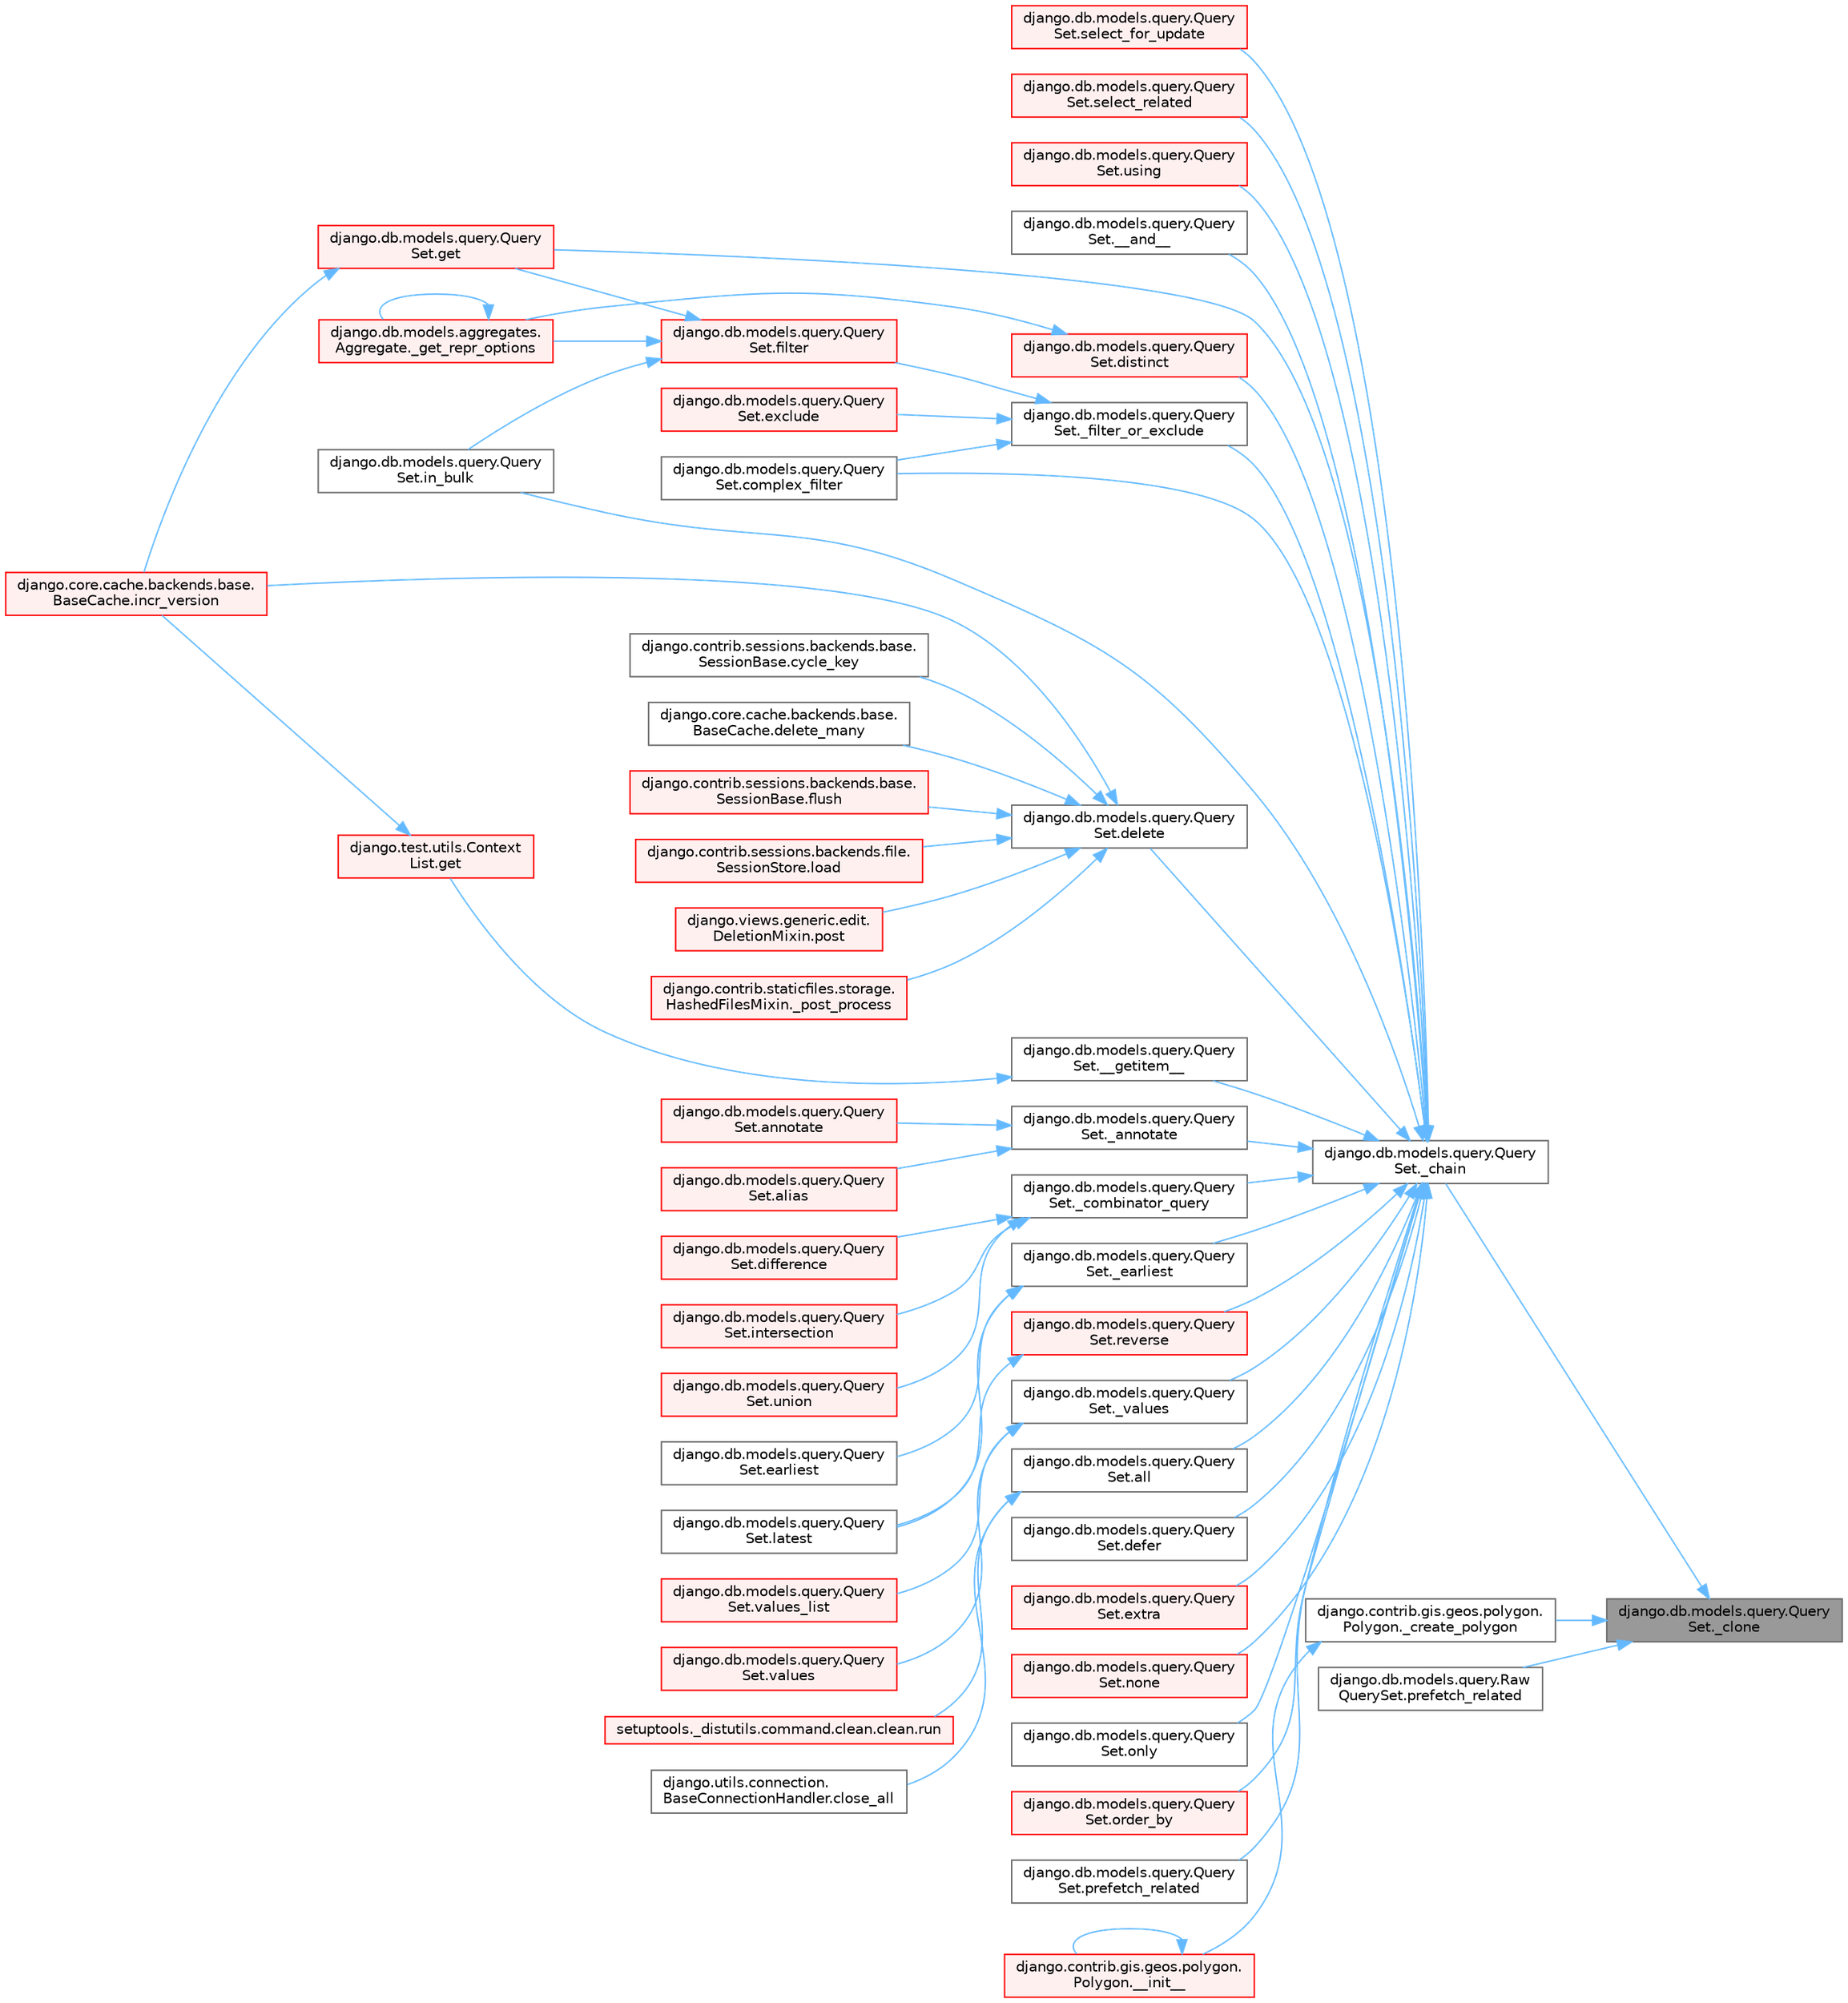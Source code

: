 digraph "django.db.models.query.QuerySet._clone"
{
 // LATEX_PDF_SIZE
  bgcolor="transparent";
  edge [fontname=Helvetica,fontsize=10,labelfontname=Helvetica,labelfontsize=10];
  node [fontname=Helvetica,fontsize=10,shape=box,height=0.2,width=0.4];
  rankdir="RL";
  Node1 [id="Node000001",label="django.db.models.query.Query\lSet._clone",height=0.2,width=0.4,color="gray40", fillcolor="grey60", style="filled", fontcolor="black",tooltip=" "];
  Node1 -> Node2 [id="edge1_Node000001_Node000002",dir="back",color="steelblue1",style="solid",tooltip=" "];
  Node2 [id="Node000002",label="django.db.models.query.Query\lSet._chain",height=0.2,width=0.4,color="grey40", fillcolor="white", style="filled",URL="$classdjango_1_1db_1_1models_1_1query_1_1_query_set.html#a182d4dbe4af5d2d79141ccb1e5b0d103",tooltip=" "];
  Node2 -> Node3 [id="edge2_Node000002_Node000003",dir="back",color="steelblue1",style="solid",tooltip=" "];
  Node3 [id="Node000003",label="django.db.models.query.Query\lSet.__and__",height=0.2,width=0.4,color="grey40", fillcolor="white", style="filled",URL="$classdjango_1_1db_1_1models_1_1query_1_1_query_set.html#a3544b5f1ac2aa3ce0866554f3b0feeb9",tooltip=" "];
  Node2 -> Node4 [id="edge3_Node000002_Node000004",dir="back",color="steelblue1",style="solid",tooltip=" "];
  Node4 [id="Node000004",label="django.db.models.query.Query\lSet.__getitem__",height=0.2,width=0.4,color="grey40", fillcolor="white", style="filled",URL="$classdjango_1_1db_1_1models_1_1query_1_1_query_set.html#a61cc596a0209965dbd2094b6e717bb50",tooltip=" "];
  Node4 -> Node5 [id="edge4_Node000004_Node000005",dir="back",color="steelblue1",style="solid",tooltip=" "];
  Node5 [id="Node000005",label="django.test.utils.Context\lList.get",height=0.2,width=0.4,color="red", fillcolor="#FFF0F0", style="filled",URL="$classdjango_1_1test_1_1utils_1_1_context_list.html#a1797663a8ac92f44dcb9ad281a896842",tooltip=" "];
  Node5 -> Node507 [id="edge5_Node000005_Node000507",dir="back",color="steelblue1",style="solid",tooltip=" "];
  Node507 [id="Node000507",label="django.core.cache.backends.base.\lBaseCache.incr_version",height=0.2,width=0.4,color="red", fillcolor="#FFF0F0", style="filled",URL="$classdjango_1_1core_1_1cache_1_1backends_1_1base_1_1_base_cache.html#a3ac7d74ffcfca67e2afee86ecf858b34",tooltip=" "];
  Node2 -> Node3182 [id="edge6_Node000002_Node003182",dir="back",color="steelblue1",style="solid",tooltip=" "];
  Node3182 [id="Node003182",label="django.db.models.query.Query\lSet._annotate",height=0.2,width=0.4,color="grey40", fillcolor="white", style="filled",URL="$classdjango_1_1db_1_1models_1_1query_1_1_query_set.html#afabda1d66ae4492de2f44d5d81a3a571",tooltip=" "];
  Node3182 -> Node3183 [id="edge7_Node003182_Node003183",dir="back",color="steelblue1",style="solid",tooltip=" "];
  Node3183 [id="Node003183",label="django.db.models.query.Query\lSet.alias",height=0.2,width=0.4,color="red", fillcolor="#FFF0F0", style="filled",URL="$classdjango_1_1db_1_1models_1_1query_1_1_query_set.html#a896674021318d512b00a9acfd0871558",tooltip=" "];
  Node3182 -> Node3210 [id="edge8_Node003182_Node003210",dir="back",color="steelblue1",style="solid",tooltip=" "];
  Node3210 [id="Node003210",label="django.db.models.query.Query\lSet.annotate",height=0.2,width=0.4,color="red", fillcolor="#FFF0F0", style="filled",URL="$classdjango_1_1db_1_1models_1_1query_1_1_query_set.html#a9428fbad0d9fa93df3416a893a61d260",tooltip=" "];
  Node2 -> Node3213 [id="edge9_Node000002_Node003213",dir="back",color="steelblue1",style="solid",tooltip=" "];
  Node3213 [id="Node003213",label="django.db.models.query.Query\lSet._combinator_query",height=0.2,width=0.4,color="grey40", fillcolor="white", style="filled",URL="$classdjango_1_1db_1_1models_1_1query_1_1_query_set.html#a70c106caa8c283f18ed8b1a29fe29bcc",tooltip=" "];
  Node3213 -> Node3214 [id="edge10_Node003213_Node003214",dir="back",color="steelblue1",style="solid",tooltip=" "];
  Node3214 [id="Node003214",label="django.db.models.query.Query\lSet.difference",height=0.2,width=0.4,color="red", fillcolor="#FFF0F0", style="filled",URL="$classdjango_1_1db_1_1models_1_1query_1_1_query_set.html#addfe7940d5426c8aa1de0c90ac87828f",tooltip=" "];
  Node3213 -> Node3217 [id="edge11_Node003213_Node003217",dir="back",color="steelblue1",style="solid",tooltip=" "];
  Node3217 [id="Node003217",label="django.db.models.query.Query\lSet.intersection",height=0.2,width=0.4,color="red", fillcolor="#FFF0F0", style="filled",URL="$classdjango_1_1db_1_1models_1_1query_1_1_query_set.html#a26e1070c517dba907c27f1d749c64778",tooltip=" "];
  Node3213 -> Node3222 [id="edge12_Node003213_Node003222",dir="back",color="steelblue1",style="solid",tooltip=" "];
  Node3222 [id="Node003222",label="django.db.models.query.Query\lSet.union",height=0.2,width=0.4,color="red", fillcolor="#FFF0F0", style="filled",URL="$classdjango_1_1db_1_1models_1_1query_1_1_query_set.html#a7bb660fbd05a13b9f3eb907f5fb410e7",tooltip=" "];
  Node2 -> Node3225 [id="edge13_Node000002_Node003225",dir="back",color="steelblue1",style="solid",tooltip=" "];
  Node3225 [id="Node003225",label="django.db.models.query.Query\lSet._earliest",height=0.2,width=0.4,color="grey40", fillcolor="white", style="filled",URL="$classdjango_1_1db_1_1models_1_1query_1_1_query_set.html#a15f202d2d844095e39190a6ab7f209ad",tooltip=" "];
  Node3225 -> Node3226 [id="edge14_Node003225_Node003226",dir="back",color="steelblue1",style="solid",tooltip=" "];
  Node3226 [id="Node003226",label="django.db.models.query.Query\lSet.earliest",height=0.2,width=0.4,color="grey40", fillcolor="white", style="filled",URL="$classdjango_1_1db_1_1models_1_1query_1_1_query_set.html#aff24ebb1c3607e83cc804c6c6e4d9380",tooltip=" "];
  Node3225 -> Node3227 [id="edge15_Node003225_Node003227",dir="back",color="steelblue1",style="solid",tooltip=" "];
  Node3227 [id="Node003227",label="django.db.models.query.Query\lSet.latest",height=0.2,width=0.4,color="grey40", fillcolor="white", style="filled",URL="$classdjango_1_1db_1_1models_1_1query_1_1_query_set.html#aac5f9f188576b30075fc4cc8f5041cf0",tooltip=" "];
  Node2 -> Node3228 [id="edge16_Node000002_Node003228",dir="back",color="steelblue1",style="solid",tooltip=" "];
  Node3228 [id="Node003228",label="django.db.models.query.Query\lSet._filter_or_exclude",height=0.2,width=0.4,color="grey40", fillcolor="white", style="filled",URL="$classdjango_1_1db_1_1models_1_1query_1_1_query_set.html#aaf90830d4e1b2ee4bdf10fb60f08aced",tooltip=" "];
  Node3228 -> Node3229 [id="edge17_Node003228_Node003229",dir="back",color="steelblue1",style="solid",tooltip=" "];
  Node3229 [id="Node003229",label="django.db.models.query.Query\lSet.complex_filter",height=0.2,width=0.4,color="grey40", fillcolor="white", style="filled",URL="$classdjango_1_1db_1_1models_1_1query_1_1_query_set.html#a131609a0e00905cd06aff1c46b4fe547",tooltip=" "];
  Node3228 -> Node3230 [id="edge18_Node003228_Node003230",dir="back",color="steelblue1",style="solid",tooltip=" "];
  Node3230 [id="Node003230",label="django.db.models.query.Query\lSet.exclude",height=0.2,width=0.4,color="red", fillcolor="#FFF0F0", style="filled",URL="$classdjango_1_1db_1_1models_1_1query_1_1_query_set.html#ac56369b510c6880e0ff5bccd3789b76d",tooltip=" "];
  Node3228 -> Node3232 [id="edge19_Node003228_Node003232",dir="back",color="steelblue1",style="solid",tooltip=" "];
  Node3232 [id="Node003232",label="django.db.models.query.Query\lSet.filter",height=0.2,width=0.4,color="red", fillcolor="#FFF0F0", style="filled",URL="$classdjango_1_1db_1_1models_1_1query_1_1_query_set.html#a9c23f79ac5a5310d628b025b5ab7b7c5",tooltip=" "];
  Node3232 -> Node2597 [id="edge20_Node003232_Node002597",dir="back",color="steelblue1",style="solid",tooltip=" "];
  Node2597 [id="Node002597",label="django.db.models.aggregates.\lAggregate._get_repr_options",height=0.2,width=0.4,color="red", fillcolor="#FFF0F0", style="filled",URL="$classdjango_1_1db_1_1models_1_1aggregates_1_1_aggregate.html#a9256cb09b47d2922447ef2d7e78a9cc7",tooltip=" "];
  Node2597 -> Node2597 [id="edge21_Node002597_Node002597",dir="back",color="steelblue1",style="solid",tooltip=" "];
  Node3232 -> Node2611 [id="edge22_Node003232_Node002611",dir="back",color="steelblue1",style="solid",tooltip=" "];
  Node2611 [id="Node002611",label="django.db.models.query.Query\lSet.get",height=0.2,width=0.4,color="red", fillcolor="#FFF0F0", style="filled",URL="$classdjango_1_1db_1_1models_1_1query_1_1_query_set.html#afe9afa909843984d4fa4c2555f0f1310",tooltip=" "];
  Node2611 -> Node507 [id="edge23_Node002611_Node000507",dir="back",color="steelblue1",style="solid",tooltip=" "];
  Node3232 -> Node2617 [id="edge24_Node003232_Node002617",dir="back",color="steelblue1",style="solid",tooltip=" "];
  Node2617 [id="Node002617",label="django.db.models.query.Query\lSet.in_bulk",height=0.2,width=0.4,color="grey40", fillcolor="white", style="filled",URL="$classdjango_1_1db_1_1models_1_1query_1_1_query_set.html#a5958a37586e4e5a39b6b2f8e3fa65d86",tooltip=" "];
  Node2 -> Node3233 [id="edge25_Node000002_Node003233",dir="back",color="steelblue1",style="solid",tooltip=" "];
  Node3233 [id="Node003233",label="django.db.models.query.Query\lSet._values",height=0.2,width=0.4,color="grey40", fillcolor="white", style="filled",URL="$classdjango_1_1db_1_1models_1_1query_1_1_query_set.html#a1054ed9a8b1acdd85eefd6b4fcfb2808",tooltip=" "];
  Node3233 -> Node3234 [id="edge26_Node003233_Node003234",dir="back",color="steelblue1",style="solid",tooltip=" "];
  Node3234 [id="Node003234",label="django.db.models.query.Query\lSet.values",height=0.2,width=0.4,color="red", fillcolor="#FFF0F0", style="filled",URL="$classdjango_1_1db_1_1models_1_1query_1_1_query_set.html#ad2ff772fc7e4a33d591db1b420c13f7e",tooltip=" "];
  Node3233 -> Node3235 [id="edge27_Node003233_Node003235",dir="back",color="steelblue1",style="solid",tooltip=" "];
  Node3235 [id="Node003235",label="django.db.models.query.Query\lSet.values_list",height=0.2,width=0.4,color="red", fillcolor="#FFF0F0", style="filled",URL="$classdjango_1_1db_1_1models_1_1query_1_1_query_set.html#aa52f7051aee07be9559847068195d536",tooltip=" "];
  Node2 -> Node3236 [id="edge28_Node000002_Node003236",dir="back",color="steelblue1",style="solid",tooltip=" "];
  Node3236 [id="Node003236",label="django.db.models.query.Query\lSet.all",height=0.2,width=0.4,color="grey40", fillcolor="white", style="filled",URL="$classdjango_1_1db_1_1models_1_1query_1_1_query_set.html#a20253643284c6d267be6dc45050b2ccf",tooltip="PUBLIC METHODS THAT ALTER ATTRIBUTES AND RETURN A NEW QUERYSET #."];
  Node3236 -> Node2723 [id="edge29_Node003236_Node002723",dir="back",color="steelblue1",style="solid",tooltip=" "];
  Node2723 [id="Node002723",label="django.utils.connection.\lBaseConnectionHandler.close_all",height=0.2,width=0.4,color="grey40", fillcolor="white", style="filled",URL="$classdjango_1_1utils_1_1connection_1_1_base_connection_handler.html#a2dbd9163239e828581c41273647476dc",tooltip=" "];
  Node3236 -> Node2724 [id="edge30_Node003236_Node002724",dir="back",color="steelblue1",style="solid",tooltip=" "];
  Node2724 [id="Node002724",label="setuptools._distutils.command.clean.clean.run",height=0.2,width=0.4,color="red", fillcolor="#FFF0F0", style="filled",URL="$classsetuptools_1_1__distutils_1_1command_1_1clean_1_1clean.html#a578cf5beb91399cf9f10329bcd7e0dd5",tooltip=" "];
  Node2 -> Node3229 [id="edge31_Node000002_Node003229",dir="back",color="steelblue1",style="solid",tooltip=" "];
  Node2 -> Node3237 [id="edge32_Node000002_Node003237",dir="back",color="steelblue1",style="solid",tooltip=" "];
  Node3237 [id="Node003237",label="django.db.models.query.Query\lSet.defer",height=0.2,width=0.4,color="grey40", fillcolor="white", style="filled",URL="$classdjango_1_1db_1_1models_1_1query_1_1_query_set.html#a699d2752a95448dec5881142195ca135",tooltip=" "];
  Node2 -> Node3238 [id="edge33_Node000002_Node003238",dir="back",color="steelblue1",style="solid",tooltip=" "];
  Node3238 [id="Node003238",label="django.db.models.query.Query\lSet.delete",height=0.2,width=0.4,color="grey40", fillcolor="white", style="filled",URL="$classdjango_1_1db_1_1models_1_1query_1_1_query_set.html#a3d911099c9c9aff6f4d65509a0df535e",tooltip=" "];
  Node3238 -> Node11 [id="edge34_Node003238_Node000011",dir="back",color="steelblue1",style="solid",tooltip=" "];
  Node11 [id="Node000011",label="django.contrib.staticfiles.storage.\lHashedFilesMixin._post_process",height=0.2,width=0.4,color="red", fillcolor="#FFF0F0", style="filled",URL="$classdjango_1_1contrib_1_1staticfiles_1_1storage_1_1_hashed_files_mixin.html#aa0c820223a4e686edd5d2c333d5a9336",tooltip=" "];
  Node3238 -> Node13 [id="edge35_Node003238_Node000013",dir="back",color="steelblue1",style="solid",tooltip=" "];
  Node13 [id="Node000013",label="django.contrib.sessions.backends.base.\lSessionBase.cycle_key",height=0.2,width=0.4,color="grey40", fillcolor="white", style="filled",URL="$classdjango_1_1contrib_1_1sessions_1_1backends_1_1base_1_1_session_base.html#a6955e9bebe4e5b7d463bccfcf9181016",tooltip=" "];
  Node3238 -> Node14 [id="edge36_Node003238_Node000014",dir="back",color="steelblue1",style="solid",tooltip=" "];
  Node14 [id="Node000014",label="django.core.cache.backends.base.\lBaseCache.delete_many",height=0.2,width=0.4,color="grey40", fillcolor="white", style="filled",URL="$classdjango_1_1core_1_1cache_1_1backends_1_1base_1_1_base_cache.html#a560226c6c5f05daec8c96ade18aa752b",tooltip=" "];
  Node3238 -> Node15 [id="edge37_Node003238_Node000015",dir="back",color="steelblue1",style="solid",tooltip=" "];
  Node15 [id="Node000015",label="django.contrib.sessions.backends.base.\lSessionBase.flush",height=0.2,width=0.4,color="red", fillcolor="#FFF0F0", style="filled",URL="$classdjango_1_1contrib_1_1sessions_1_1backends_1_1base_1_1_session_base.html#a915ab38003d5f0be1ce9f849583910bb",tooltip=" "];
  Node3238 -> Node507 [id="edge38_Node003238_Node000507",dir="back",color="steelblue1",style="solid",tooltip=" "];
  Node3238 -> Node503 [id="edge39_Node003238_Node000503",dir="back",color="steelblue1",style="solid",tooltip=" "];
  Node503 [id="Node000503",label="django.contrib.sessions.backends.file.\lSessionStore.load",height=0.2,width=0.4,color="red", fillcolor="#FFF0F0", style="filled",URL="$classdjango_1_1contrib_1_1sessions_1_1backends_1_1file_1_1_session_store.html#a408fa63512306fbaa7bbb62742f0295f",tooltip=" "];
  Node3238 -> Node509 [id="edge40_Node003238_Node000509",dir="back",color="steelblue1",style="solid",tooltip=" "];
  Node509 [id="Node000509",label="django.views.generic.edit.\lDeletionMixin.post",height=0.2,width=0.4,color="red", fillcolor="#FFF0F0", style="filled",URL="$classdjango_1_1views_1_1generic_1_1edit_1_1_deletion_mixin.html#a93358facc5cc6e84423e8471745b2a68",tooltip=" "];
  Node2 -> Node3239 [id="edge41_Node000002_Node003239",dir="back",color="steelblue1",style="solid",tooltip=" "];
  Node3239 [id="Node003239",label="django.db.models.query.Query\lSet.distinct",height=0.2,width=0.4,color="red", fillcolor="#FFF0F0", style="filled",URL="$classdjango_1_1db_1_1models_1_1query_1_1_query_set.html#aa9770f8430dd78702cc6c439d6ae2f2e",tooltip=" "];
  Node3239 -> Node2597 [id="edge42_Node003239_Node002597",dir="back",color="steelblue1",style="solid",tooltip=" "];
  Node2 -> Node3241 [id="edge43_Node000002_Node003241",dir="back",color="steelblue1",style="solid",tooltip=" "];
  Node3241 [id="Node003241",label="django.db.models.query.Query\lSet.extra",height=0.2,width=0.4,color="red", fillcolor="#FFF0F0", style="filled",URL="$classdjango_1_1db_1_1models_1_1query_1_1_query_set.html#ae54983d1fa1ba41e84f20cea946cde79",tooltip=" "];
  Node2 -> Node2611 [id="edge44_Node000002_Node002611",dir="back",color="steelblue1",style="solid",tooltip=" "];
  Node2 -> Node2617 [id="edge45_Node000002_Node002617",dir="back",color="steelblue1",style="solid",tooltip=" "];
  Node2 -> Node3270 [id="edge46_Node000002_Node003270",dir="back",color="steelblue1",style="solid",tooltip=" "];
  Node3270 [id="Node003270",label="django.db.models.query.Query\lSet.none",height=0.2,width=0.4,color="red", fillcolor="#FFF0F0", style="filled",URL="$classdjango_1_1db_1_1models_1_1query_1_1_query_set.html#ad50a9f1d2c26774f89ed67b270a28b4c",tooltip=" "];
  Node2 -> Node3273 [id="edge47_Node000002_Node003273",dir="back",color="steelblue1",style="solid",tooltip=" "];
  Node3273 [id="Node003273",label="django.db.models.query.Query\lSet.only",height=0.2,width=0.4,color="grey40", fillcolor="white", style="filled",URL="$classdjango_1_1db_1_1models_1_1query_1_1_query_set.html#a7c3402686b13130280bceb5a559db5db",tooltip=" "];
  Node2 -> Node3274 [id="edge48_Node000002_Node003274",dir="back",color="steelblue1",style="solid",tooltip=" "];
  Node3274 [id="Node003274",label="django.db.models.query.Query\lSet.order_by",height=0.2,width=0.4,color="red", fillcolor="#FFF0F0", style="filled",URL="$classdjango_1_1db_1_1models_1_1query_1_1_query_set.html#a2ad2bc4491b372d7fb5ad808262e6f01",tooltip=" "];
  Node2 -> Node3291 [id="edge49_Node000002_Node003291",dir="back",color="steelblue1",style="solid",tooltip=" "];
  Node3291 [id="Node003291",label="django.db.models.query.Query\lSet.prefetch_related",height=0.2,width=0.4,color="grey40", fillcolor="white", style="filled",URL="$classdjango_1_1db_1_1models_1_1query_1_1_query_set.html#a2689a71f15a91b7c63e4787162612a8c",tooltip=" "];
  Node2 -> Node3292 [id="edge50_Node000002_Node003292",dir="back",color="steelblue1",style="solid",tooltip=" "];
  Node3292 [id="Node003292",label="django.db.models.query.Query\lSet.reverse",height=0.2,width=0.4,color="red", fillcolor="#FFF0F0", style="filled",URL="$classdjango_1_1db_1_1models_1_1query_1_1_query_set.html#a89e07d94760ac9c2b358665e3b96409e",tooltip=" "];
  Node3292 -> Node3227 [id="edge51_Node003292_Node003227",dir="back",color="steelblue1",style="solid",tooltip=" "];
  Node2 -> Node3296 [id="edge52_Node000002_Node003296",dir="back",color="steelblue1",style="solid",tooltip=" "];
  Node3296 [id="Node003296",label="django.db.models.query.Query\lSet.select_for_update",height=0.2,width=0.4,color="red", fillcolor="#FFF0F0", style="filled",URL="$classdjango_1_1db_1_1models_1_1query_1_1_query_set.html#a42f229b6cf5d2c8052d2c3d6392d78ec",tooltip=" "];
  Node2 -> Node3298 [id="edge53_Node000002_Node003298",dir="back",color="steelblue1",style="solid",tooltip=" "];
  Node3298 [id="Node003298",label="django.db.models.query.Query\lSet.select_related",height=0.2,width=0.4,color="red", fillcolor="#FFF0F0", style="filled",URL="$classdjango_1_1db_1_1models_1_1query_1_1_query_set.html#ae4ad1c25593ebddf71ed8468ef9ec164",tooltip=" "];
  Node2 -> Node3300 [id="edge54_Node000002_Node003300",dir="back",color="steelblue1",style="solid",tooltip=" "];
  Node3300 [id="Node003300",label="django.db.models.query.Query\lSet.using",height=0.2,width=0.4,color="red", fillcolor="#FFF0F0", style="filled",URL="$classdjango_1_1db_1_1models_1_1query_1_1_query_set.html#a0b29c2fda0f45838531c7d5296e3973f",tooltip=" "];
  Node1 -> Node3314 [id="edge55_Node000001_Node003314",dir="back",color="steelblue1",style="solid",tooltip=" "];
  Node3314 [id="Node003314",label="django.contrib.gis.geos.polygon.\lPolygon._create_polygon",height=0.2,width=0.4,color="grey40", fillcolor="white", style="filled",URL="$classdjango_1_1contrib_1_1gis_1_1geos_1_1polygon_1_1_polygon.html#ab5ee11450153af5be44804212cd1cdd0",tooltip=" "];
  Node3314 -> Node3315 [id="edge56_Node003314_Node003315",dir="back",color="steelblue1",style="solid",tooltip=" "];
  Node3315 [id="Node003315",label="django.contrib.gis.geos.polygon.\lPolygon.__init__",height=0.2,width=0.4,color="red", fillcolor="#FFF0F0", style="filled",URL="$classdjango_1_1contrib_1_1gis_1_1geos_1_1polygon_1_1_polygon.html#a52dff17abd5f535e08ef0f66f634e0d8",tooltip=" "];
  Node3315 -> Node3315 [id="edge57_Node003315_Node003315",dir="back",color="steelblue1",style="solid",tooltip=" "];
  Node1 -> Node3316 [id="edge58_Node000001_Node003316",dir="back",color="steelblue1",style="solid",tooltip=" "];
  Node3316 [id="Node003316",label="django.db.models.query.Raw\lQuerySet.prefetch_related",height=0.2,width=0.4,color="grey40", fillcolor="white", style="filled",URL="$classdjango_1_1db_1_1models_1_1query_1_1_raw_query_set.html#ac8f55b3cbd7371755a67b88841062a06",tooltip=" "];
}
